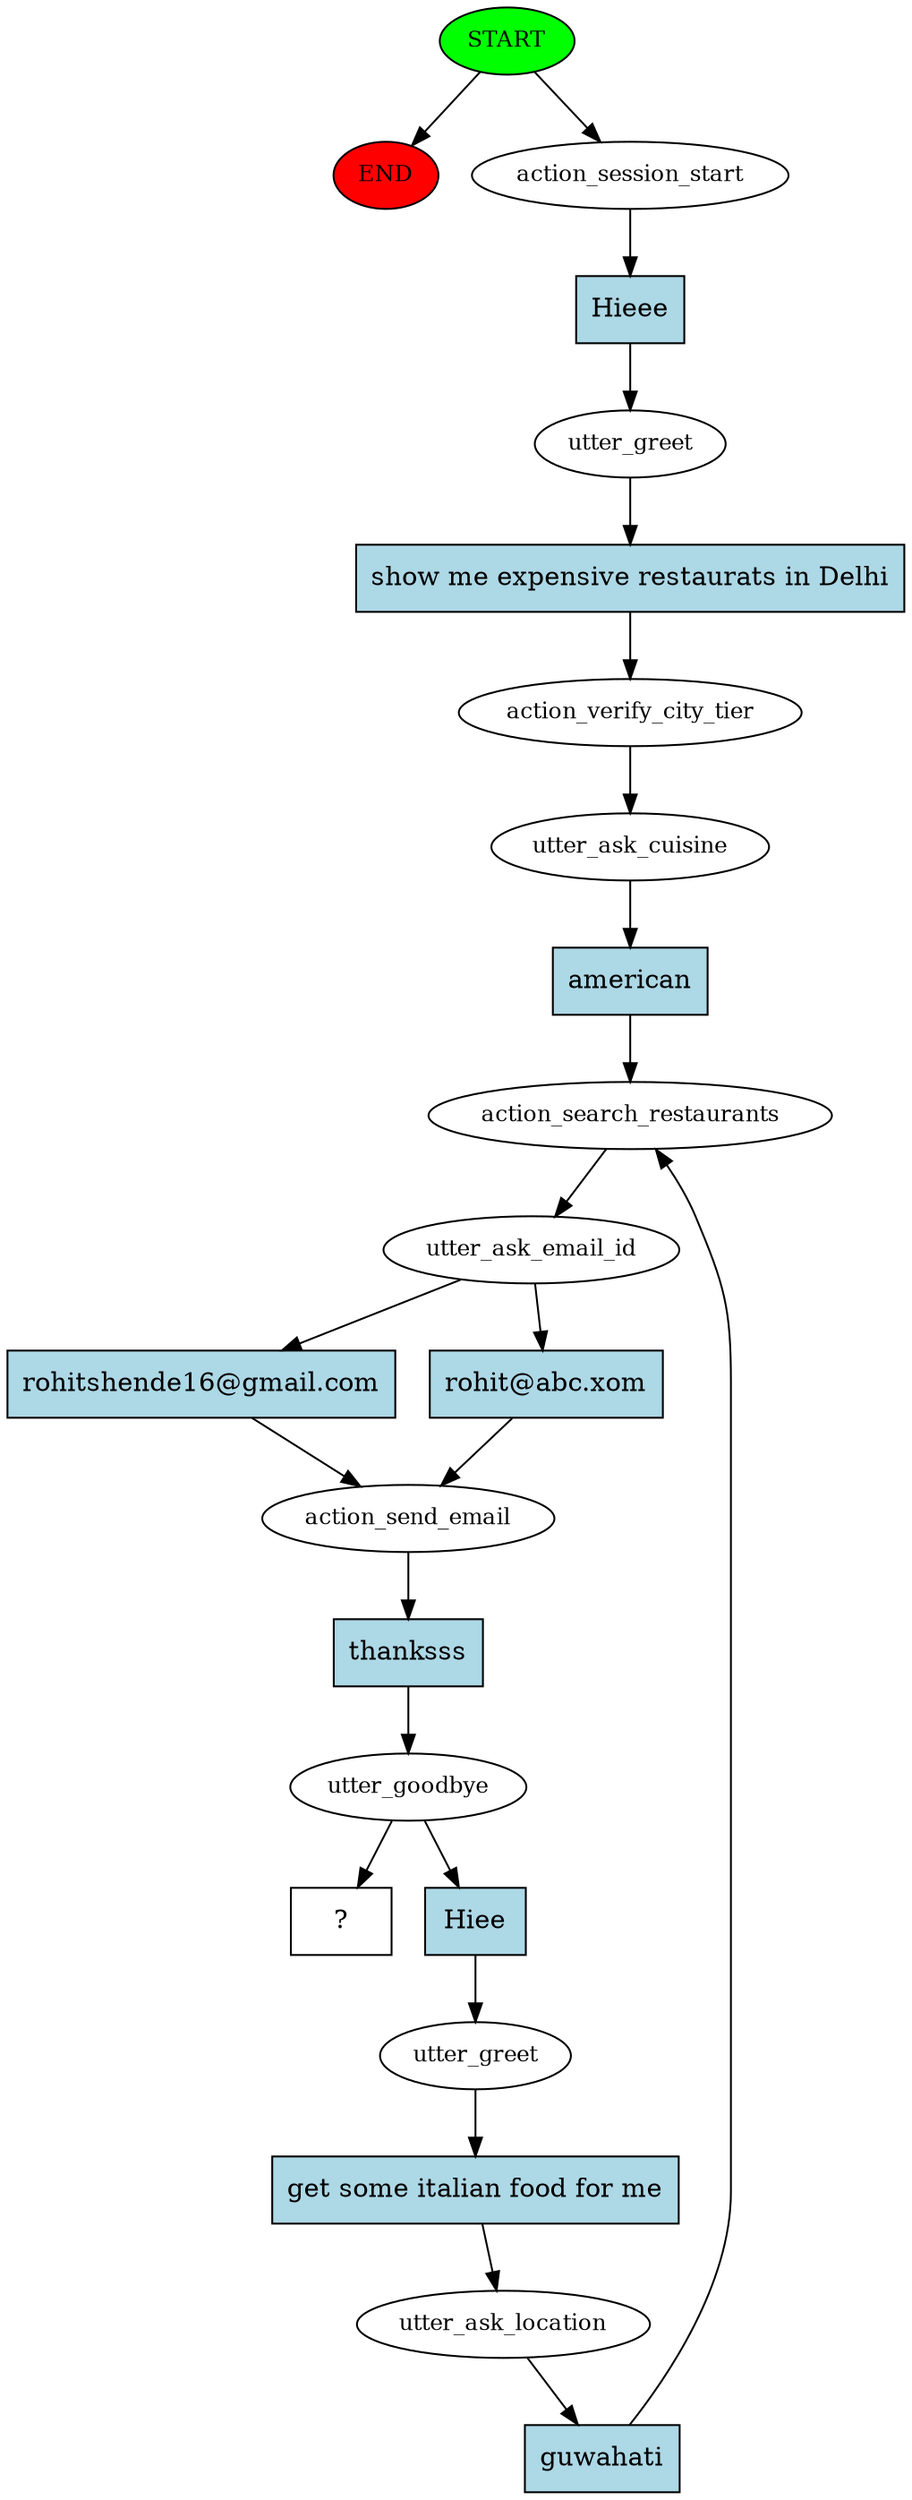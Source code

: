 digraph  {
0 [class="start active", fillcolor=green, fontsize=12, label=START, style=filled];
"-1" [class=end, fillcolor=red, fontsize=12, label=END, style=filled];
1 [class=active, fontsize=12, label=action_session_start];
2 [class=active, fontsize=12, label=utter_greet];
3 [class=active, fontsize=12, label=action_verify_city_tier];
4 [class=active, fontsize=12, label=utter_ask_cuisine];
5 [class=active, fontsize=12, label=action_search_restaurants];
6 [class=active, fontsize=12, label=utter_ask_email_id];
7 [class=active, fontsize=12, label=action_send_email];
8 [class=active, fontsize=12, label=utter_goodbye];
9 [class=active, fontsize=12, label=utter_greet];
10 [class=active, fontsize=12, label=utter_ask_location];
15 [class="intent dashed active", label="  ?  ", shape=rect];
16 [class="intent active", fillcolor=lightblue, label=Hieee, shape=rect, style=filled];
17 [class="intent active", fillcolor=lightblue, label="show me expensive restaurats in Delhi", shape=rect, style=filled];
18 [class="intent active", fillcolor=lightblue, label=american, shape=rect, style=filled];
19 [class="intent active", fillcolor=lightblue, label="rohitshende16@gmail.com", shape=rect, style=filled];
20 [class="intent active", fillcolor=lightblue, label="rohit@abc.xom", shape=rect, style=filled];
21 [class="intent active", fillcolor=lightblue, label=thanksss, shape=rect, style=filled];
22 [class="intent active", fillcolor=lightblue, label=Hiee, shape=rect, style=filled];
23 [class="intent active", fillcolor=lightblue, label="get some italian food for me", shape=rect, style=filled];
24 [class="intent active", fillcolor=lightblue, label=guwahati, shape=rect, style=filled];
0 -> "-1"  [class="", key=NONE, label=""];
0 -> 1  [class=active, key=NONE, label=""];
1 -> 16  [class=active, key=0];
2 -> 17  [class=active, key=0];
3 -> 4  [class=active, key=NONE, label=""];
4 -> 18  [class=active, key=0];
5 -> 6  [class=active, key=NONE, label=""];
6 -> 19  [class=active, key=0];
6 -> 20  [class=active, key=0];
7 -> 21  [class=active, key=0];
8 -> 15  [class=active, key=NONE, label=""];
8 -> 22  [class=active, key=0];
9 -> 23  [class=active, key=0];
10 -> 24  [class=active, key=0];
16 -> 2  [class=active, key=0];
17 -> 3  [class=active, key=0];
18 -> 5  [class=active, key=0];
19 -> 7  [class=active, key=0];
20 -> 7  [class=active, key=0];
21 -> 8  [class=active, key=0];
22 -> 9  [class=active, key=0];
23 -> 10  [class=active, key=0];
24 -> 5  [class=active, key=0];
}
